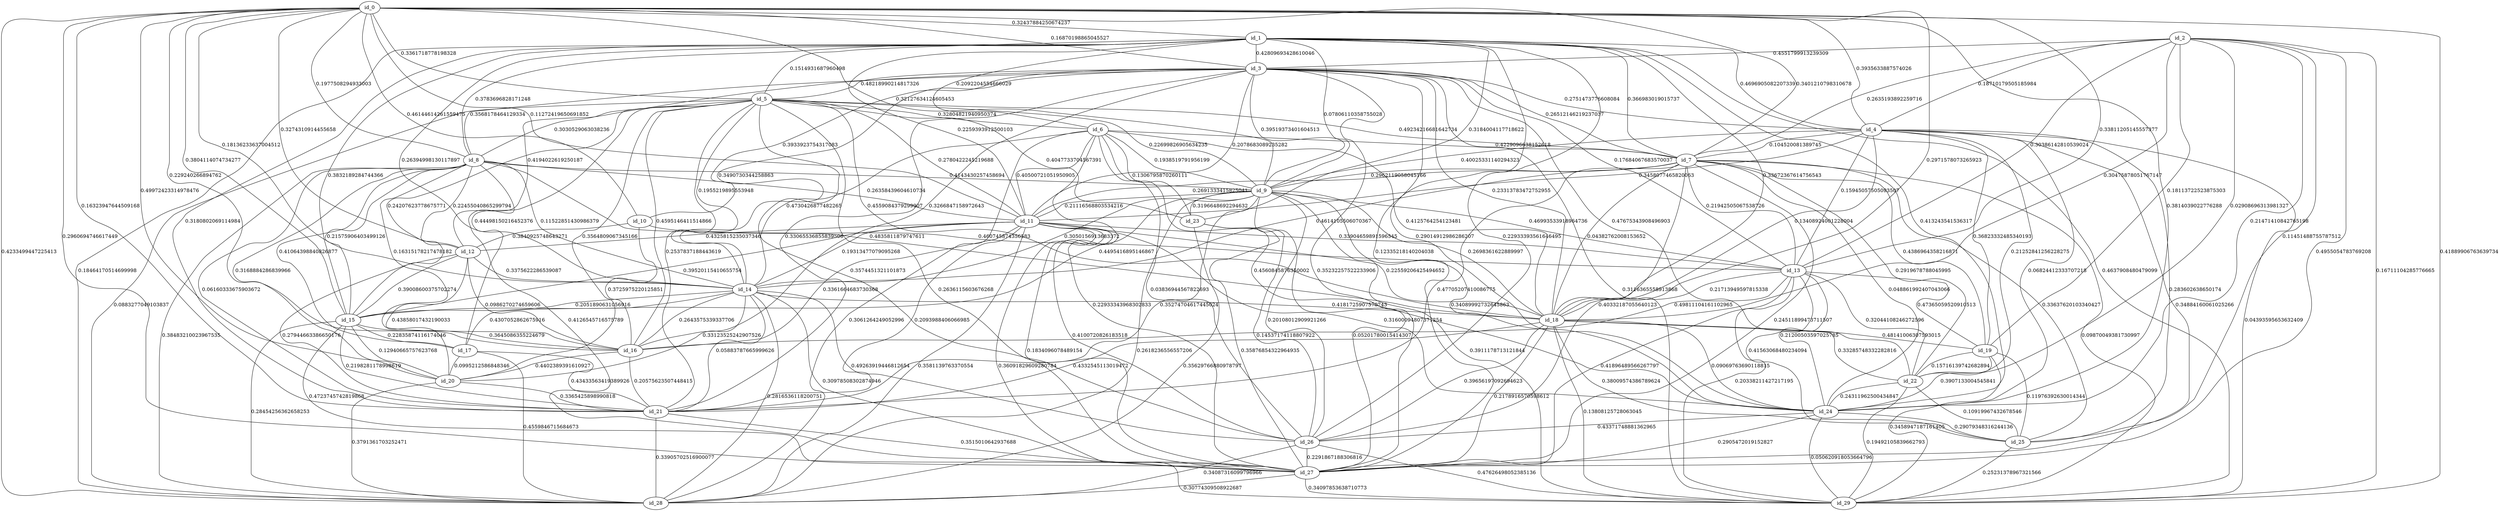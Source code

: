 graph GR{
id_0[label=id_0];
id_1[label=id_1];
id_2[label=id_2];
id_3[label=id_3];
id_4[label=id_4];
id_5[label=id_5];
id_6[label=id_6];
id_7[label=id_7];
id_8[label=id_8];
id_9[label=id_9];
id_10[label=id_10];
id_11[label=id_11];
id_12[label=id_12];
id_13[label=id_13];
id_14[label=id_14];
id_15[label=id_15];
id_16[label=id_16];
id_17[label=id_17];
id_18[label=id_18];
id_19[label=id_19];
id_20[label=id_20];
id_21[label=id_21];
id_22[label=id_22];
id_23[label=id_23];
id_24[label=id_24];
id_25[label=id_25];
id_26[label=id_26];
id_27[label=id_27];
id_28[label=id_28];
id_29[label=id_29];
id_0--id_1[label=0.32437884250674237];
id_0--id_3[label=0.16870198865045527];
id_0--id_4[label=0.3935633887574026];
id_0--id_5[label=0.3361718778198328];
id_0--id_7[label=0.3401210798310678];
id_0--id_8[label=0.1977508294933003];
id_0--id_9[label=0.32127634124605453];
id_0--id_10[label=0.46144614261559475];
id_0--id_11[label=0.11272419650691852];
id_0--id_12[label=0.3274310914455658];
id_0--id_13[label=0.33811205145557377];
id_0--id_14[label=0.18136233637004512];
id_0--id_15[label=0.3804114074734277];
id_0--id_16[label=0.229240266894762];
id_0--id_18[label=0.2971578073265923];
id_0--id_20[label=0.49972423314978476];
id_0--id_21[label=0.16323947644509168];
id_0--id_24[label=0.3814039022776288];
id_0--id_27[label=0.2960694746617449];
id_0--id_28[label=0.4233499447225413];
id_0--id_29[label=0.41889906763639734];
id_1--id_3[label=0.42809693428610046];
id_1--id_4[label=0.4696905082207339];
id_1--id_5[label=0.1514931687960498];
id_1--id_6[label=0.2092204554666029];
id_1--id_7[label=0.366983019015737];
id_1--id_8[label=0.3783696828171248];
id_1--id_9[label=0.07806110358755028];
id_1--id_11[label=0.2259393912500103];
id_1--id_14[label=0.26394998130117897];
id_1--id_15[label=0.3832189284744366];
id_1--id_18[label=0.33672367614756543];
id_1--id_21[label=0.3180802069114984];
id_1--id_23[label=0.3184004117718622];
id_1--id_24[label=0.413243541536317];
id_1--id_26[label=0.22933393561646495];
id_1--id_27[label=0.12335218140204038];
id_1--id_28[label=0.18464170514699998];
id_1--id_29[label=0.4637908480479099];
id_2--id_3[label=0.4551799913239309];
id_2--id_4[label=0.18710179505185984];
id_2--id_7[label=0.2635193892259716];
id_2--id_13[label=0.30386142810539024];
id_2--id_18[label=0.30475878051767147];
id_2--id_19[label=0.18113722523875303];
id_2--id_22[label=0.02908696313981327];
id_2--id_24[label=0.21471410842765198];
id_2--id_25[label=0.11451488755787512];
id_2--id_27[label=0.4955054783769208];
id_2--id_29[label=0.16711104285776665];
id_3--id_4[label=0.2751473776608084];
id_3--id_5[label=0.48218990214817326];
id_3--id_7[label=0.26512146219237037];
id_3--id_8[label=0.3568178464129334];
id_3--id_9[label=0.39519373401604513];
id_3--id_10[label=0.3933923754317083];
id_3--id_11[label=0.2078683089235282];
id_3--id_12[label=0.4194022619250187];
id_3--id_13[label=0.17684067683570037];
id_3--id_14[label=0.3490730344258863];
id_3--id_16[label=0.3266847158972643];
id_3--id_18[label=0.23313783472752955];
id_3--id_21[label=0.33065536855839506];
id_3--id_22[label=0.47675343908496903];
id_3--id_24[label=0.29014912986286207];
id_3--id_27[label=0.35232257522233906];
id_3--id_29[label=0.3116365558913868];
id_4--id_7[label=0.104520081389745];
id_4--id_9[label=0.40025331140294323];
id_4--id_11[label=0.3458077465820063];
id_4--id_13[label=0.15945057505093507];
id_4--id_18[label=0.13408924001228004];
id_4--id_19[label=0.36823332485340193];
id_4--id_22[label=0.21252841256228275];
id_4--id_24[label=0.06824412333707218];
id_4--id_25[label=0.283602638650174];
id_4--id_27[label=0.34884160061025266];
id_4--id_29[label=0.04393595653632409];
id_5--id_6[label=0.32804821940950374];
id_5--id_7[label=0.49234216681642734];
id_5--id_8[label=0.3030529063038236];
id_5--id_9[label=0.22699826905634235];
id_5--id_11[label=0.2780422245219688];
id_5--id_14[label=0.1955219895553948];
id_5--id_15[label=0.24207623778675771];
id_5--id_16[label=0.4595146411514866];
id_5--id_17[label=0.44498150216452376];
id_5--id_18[label=0.4559084379299907];
id_5--id_20[label=0.3564809067345166];
id_5--id_21[label=0.2537837188443619];
id_5--id_23[label=0.4047733704567391];
id_5--id_26[label=0.3574451321101873];
id_5--id_27[label=0.2636115603676268];
id_5--id_28[label=0.0883277049103837];
id_6--id_7[label=0.4229096638152618];
id_6--id_9[label=0.1938519791956199];
id_6--id_11[label=0.40500721051950905];
id_6--id_14[label=0.4730426877482265];
id_6--id_18[label=0.4125764254123481];
id_6--id_23[label=0.1306795870260111];
id_6--id_24[label=0.4560845876350002];
id_6--id_26[label=0.03836944567822693];
id_6--id_27[label=0.22933343968302833];
id_6--id_28[label=0.3061264249052996];
id_7--id_9[label=0.2962119058045166];
id_7--id_11[label=0.2691333415825041];
id_7--id_13[label=0.21942505067538726];
id_7--id_14[label=0.4614105506070367];
id_7--id_18[label=0.04382762008153652];
id_7--id_19[label=0.4386964358216871];
id_7--id_21[label=0.47705207410086775];
id_7--id_22[label=0.2919678788045995];
id_7--id_24[label=0.048861992407043066];
id_7--id_25[label=0.33637620103340427];
id_7--id_26[label=0.40332187055640123];
id_7--id_27[label=0.24511899473711507];
id_7--id_29[label=0.09870049381730997];
id_8--id_9[label=0.4143430257458694];
id_8--id_11[label=0.26358439604610734];
id_8--id_12[label=0.22455040865299794];
id_8--id_14[label=0.11522851430986379];
id_8--id_15[label=0.21575906403499126];
id_8--id_16[label=0.16315178217478182];
id_8--id_17[label=0.41064398840826877];
id_8--id_18[label=0.4835811879747611];
id_8--id_20[label=0.3168884286839966];
id_8--id_21[label=0.06160333675903672];
id_8--id_27[label=0.4126545716575789];
id_8--id_28[label=0.38483210023967535];
id_9--id_11[label=0.21116568803534216];
id_9--id_13[label=0.46993533918964736];
id_9--id_14[label=0.3050156913683372];
id_9--id_15[label=0.4495416895146867];
id_9--id_18[label=0.2698361622889997];
id_9--id_21[label=0.35274704617445024];
id_9--id_23[label=0.3196648692294632];
id_9--id_24[label=0.34089992732645863];
id_9--id_26[label=0.20108012909921266];
id_9--id_27[label=0.05201780015414307];
id_9--id_28[label=0.2618236556557206];
id_9--id_29[label=0.3911178713121844];
id_10--id_12[label=0.3840925748643271];
id_10--id_13[label=0.460745874356583];
id_10--id_16[label=0.3725975220125851];
id_11--id_12[label=0.4325815235037346];
id_11--id_13[label=0.33904659891596545];
id_11--id_14[label=0.19313477079095268];
id_11--id_15[label=0.39520115410655754];
id_11--id_16[label=0.3361664683730368];
id_11--id_18[label=0.22559206425494652];
id_11--id_21[label=0.2093988406066985];
id_11--id_24[label=0.31600094807371254];
id_11--id_26[label=0.4100720826183518];
id_11--id_27[label=0.1834096078489154];
id_11--id_28[label=0.3581139763370554];
id_11--id_29[label=0.36091829609280784];
id_12--id_14[label=0.3375622286539087];
id_12--id_15[label=0.39008600375702274];
id_12--id_16[label=0.0986270274659606];
id_12--id_20[label=0.43858017432190033];
id_12--id_21[label=0.27944663386650176];
id_13--id_16[label=0.49811104161102965];
id_13--id_18[label=0.21713949597815338];
id_13--id_19[label=0.47365059520910513];
id_13--id_22[label=0.32044108246272596];
id_13--id_24[label=0.21200503597025785];
id_13--id_25[label=0.41563068480234094];
id_13--id_27[label=0.41896489566267797];
id_13--id_29[label=0.20338211427217195];
id_14--id_15[label=0.2051890631056916];
id_14--id_16[label=0.2643575339337706];
id_14--id_17[label=0.4307052862675916];
id_14--id_18[label=0.4181725907570743];
id_14--id_20[label=0.33123525242907526];
id_14--id_21[label=0.05883787665999626];
id_14--id_26[label=0.49263919446812654];
id_14--id_27[label=0.30978508302874946];
id_14--id_28[label=0.2816536118200751];
id_15--id_16[label=0.3645086355224679];
id_15--id_17[label=0.22835874116174046];
id_15--id_20[label=0.12940665757623768];
id_15--id_21[label=0.2198281178998619];
id_15--id_27[label=0.4723745742819868];
id_15--id_28[label=0.28454256362658253];
id_16--id_20[label=0.4402389391610927];
id_16--id_21[label=0.20575623507448415];
id_17--id_20[label=0.0995212586848346];
id_17--id_21[label=0.43433563419389926];
id_17--id_28[label=0.4559846715684673];
id_18--id_19[label=0.48141006307593015];
id_18--id_21[label=0.4332545113019472];
id_18--id_22[label=0.33285748332282816];
id_18--id_24[label=0.09069763690118815];
id_18--id_25[label=0.38009574386789624];
id_18--id_26[label=0.39656197092694623];
id_18--id_27[label=0.2178916570598612];
id_18--id_29[label=0.13808125728063045];
id_19--id_22[label=0.15716139742682894];
id_19--id_24[label=0.3907133004545841];
id_19--id_25[label=0.11976392630014344];
id_19--id_29[label=0.3458947187161405];
id_20--id_21[label=0.3365425898990818];
id_20--id_28[label=0.3791361703252471];
id_21--id_27[label=0.3515010642937688];
id_21--id_28[label=0.33905702516900077];
id_22--id_24[label=0.24311962500434847];
id_22--id_25[label=0.10919967432678546];
id_22--id_29[label=0.19492105839662793];
id_23--id_26[label=0.14537174118807922];
id_23--id_27[label=0.35876854322964935];
id_23--id_28[label=0.35629766880978797];
id_24--id_25[label=0.29079348316244136];
id_24--id_26[label=0.43371748881362965];
id_24--id_27[label=0.2905472019152827];
id_24--id_29[label=0.050620918053664796];
id_25--id_29[label=0.25231378967321566];
id_26--id_27[label=0.2291867188306816];
id_26--id_28[label=0.34087316099796966];
id_26--id_29[label=0.47626498052385136];
id_27--id_28[label=0.30774309508922687];
id_27--id_29[label=0.34097853638710773];
}